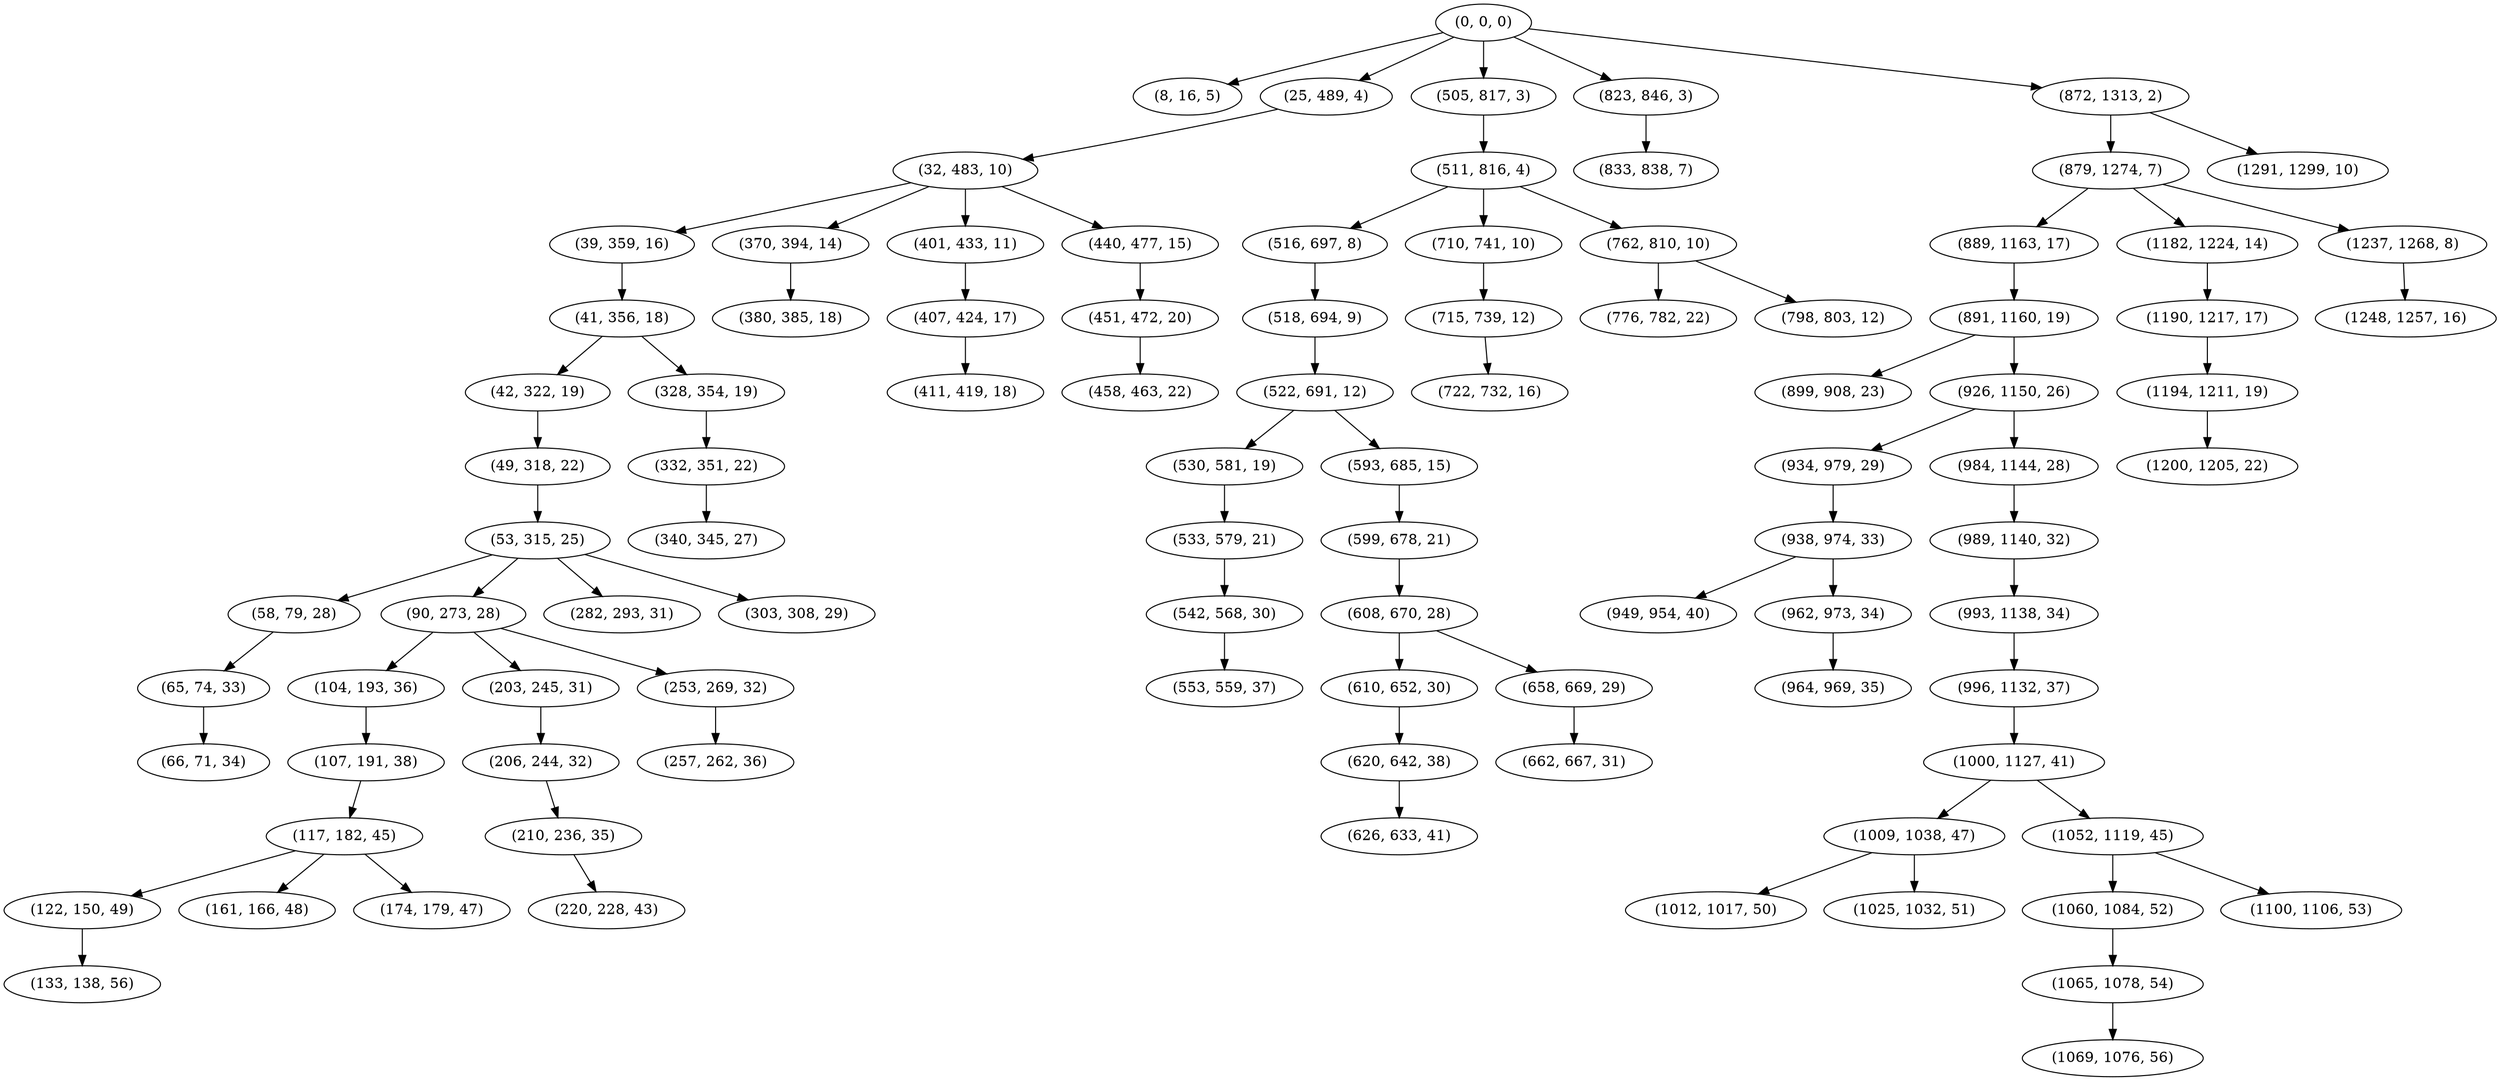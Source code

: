 digraph tree {
    "(0, 0, 0)";
    "(8, 16, 5)";
    "(25, 489, 4)";
    "(32, 483, 10)";
    "(39, 359, 16)";
    "(41, 356, 18)";
    "(42, 322, 19)";
    "(49, 318, 22)";
    "(53, 315, 25)";
    "(58, 79, 28)";
    "(65, 74, 33)";
    "(66, 71, 34)";
    "(90, 273, 28)";
    "(104, 193, 36)";
    "(107, 191, 38)";
    "(117, 182, 45)";
    "(122, 150, 49)";
    "(133, 138, 56)";
    "(161, 166, 48)";
    "(174, 179, 47)";
    "(203, 245, 31)";
    "(206, 244, 32)";
    "(210, 236, 35)";
    "(220, 228, 43)";
    "(253, 269, 32)";
    "(257, 262, 36)";
    "(282, 293, 31)";
    "(303, 308, 29)";
    "(328, 354, 19)";
    "(332, 351, 22)";
    "(340, 345, 27)";
    "(370, 394, 14)";
    "(380, 385, 18)";
    "(401, 433, 11)";
    "(407, 424, 17)";
    "(411, 419, 18)";
    "(440, 477, 15)";
    "(451, 472, 20)";
    "(458, 463, 22)";
    "(505, 817, 3)";
    "(511, 816, 4)";
    "(516, 697, 8)";
    "(518, 694, 9)";
    "(522, 691, 12)";
    "(530, 581, 19)";
    "(533, 579, 21)";
    "(542, 568, 30)";
    "(553, 559, 37)";
    "(593, 685, 15)";
    "(599, 678, 21)";
    "(608, 670, 28)";
    "(610, 652, 30)";
    "(620, 642, 38)";
    "(626, 633, 41)";
    "(658, 669, 29)";
    "(662, 667, 31)";
    "(710, 741, 10)";
    "(715, 739, 12)";
    "(722, 732, 16)";
    "(762, 810, 10)";
    "(776, 782, 22)";
    "(798, 803, 12)";
    "(823, 846, 3)";
    "(833, 838, 7)";
    "(872, 1313, 2)";
    "(879, 1274, 7)";
    "(889, 1163, 17)";
    "(891, 1160, 19)";
    "(899, 908, 23)";
    "(926, 1150, 26)";
    "(934, 979, 29)";
    "(938, 974, 33)";
    "(949, 954, 40)";
    "(962, 973, 34)";
    "(964, 969, 35)";
    "(984, 1144, 28)";
    "(989, 1140, 32)";
    "(993, 1138, 34)";
    "(996, 1132, 37)";
    "(1000, 1127, 41)";
    "(1009, 1038, 47)";
    "(1012, 1017, 50)";
    "(1025, 1032, 51)";
    "(1052, 1119, 45)";
    "(1060, 1084, 52)";
    "(1065, 1078, 54)";
    "(1069, 1076, 56)";
    "(1100, 1106, 53)";
    "(1182, 1224, 14)";
    "(1190, 1217, 17)";
    "(1194, 1211, 19)";
    "(1200, 1205, 22)";
    "(1237, 1268, 8)";
    "(1248, 1257, 16)";
    "(1291, 1299, 10)";
    "(0, 0, 0)" -> "(8, 16, 5)";
    "(0, 0, 0)" -> "(25, 489, 4)";
    "(0, 0, 0)" -> "(505, 817, 3)";
    "(0, 0, 0)" -> "(823, 846, 3)";
    "(0, 0, 0)" -> "(872, 1313, 2)";
    "(25, 489, 4)" -> "(32, 483, 10)";
    "(32, 483, 10)" -> "(39, 359, 16)";
    "(32, 483, 10)" -> "(370, 394, 14)";
    "(32, 483, 10)" -> "(401, 433, 11)";
    "(32, 483, 10)" -> "(440, 477, 15)";
    "(39, 359, 16)" -> "(41, 356, 18)";
    "(41, 356, 18)" -> "(42, 322, 19)";
    "(41, 356, 18)" -> "(328, 354, 19)";
    "(42, 322, 19)" -> "(49, 318, 22)";
    "(49, 318, 22)" -> "(53, 315, 25)";
    "(53, 315, 25)" -> "(58, 79, 28)";
    "(53, 315, 25)" -> "(90, 273, 28)";
    "(53, 315, 25)" -> "(282, 293, 31)";
    "(53, 315, 25)" -> "(303, 308, 29)";
    "(58, 79, 28)" -> "(65, 74, 33)";
    "(65, 74, 33)" -> "(66, 71, 34)";
    "(90, 273, 28)" -> "(104, 193, 36)";
    "(90, 273, 28)" -> "(203, 245, 31)";
    "(90, 273, 28)" -> "(253, 269, 32)";
    "(104, 193, 36)" -> "(107, 191, 38)";
    "(107, 191, 38)" -> "(117, 182, 45)";
    "(117, 182, 45)" -> "(122, 150, 49)";
    "(117, 182, 45)" -> "(161, 166, 48)";
    "(117, 182, 45)" -> "(174, 179, 47)";
    "(122, 150, 49)" -> "(133, 138, 56)";
    "(203, 245, 31)" -> "(206, 244, 32)";
    "(206, 244, 32)" -> "(210, 236, 35)";
    "(210, 236, 35)" -> "(220, 228, 43)";
    "(253, 269, 32)" -> "(257, 262, 36)";
    "(328, 354, 19)" -> "(332, 351, 22)";
    "(332, 351, 22)" -> "(340, 345, 27)";
    "(370, 394, 14)" -> "(380, 385, 18)";
    "(401, 433, 11)" -> "(407, 424, 17)";
    "(407, 424, 17)" -> "(411, 419, 18)";
    "(440, 477, 15)" -> "(451, 472, 20)";
    "(451, 472, 20)" -> "(458, 463, 22)";
    "(505, 817, 3)" -> "(511, 816, 4)";
    "(511, 816, 4)" -> "(516, 697, 8)";
    "(511, 816, 4)" -> "(710, 741, 10)";
    "(511, 816, 4)" -> "(762, 810, 10)";
    "(516, 697, 8)" -> "(518, 694, 9)";
    "(518, 694, 9)" -> "(522, 691, 12)";
    "(522, 691, 12)" -> "(530, 581, 19)";
    "(522, 691, 12)" -> "(593, 685, 15)";
    "(530, 581, 19)" -> "(533, 579, 21)";
    "(533, 579, 21)" -> "(542, 568, 30)";
    "(542, 568, 30)" -> "(553, 559, 37)";
    "(593, 685, 15)" -> "(599, 678, 21)";
    "(599, 678, 21)" -> "(608, 670, 28)";
    "(608, 670, 28)" -> "(610, 652, 30)";
    "(608, 670, 28)" -> "(658, 669, 29)";
    "(610, 652, 30)" -> "(620, 642, 38)";
    "(620, 642, 38)" -> "(626, 633, 41)";
    "(658, 669, 29)" -> "(662, 667, 31)";
    "(710, 741, 10)" -> "(715, 739, 12)";
    "(715, 739, 12)" -> "(722, 732, 16)";
    "(762, 810, 10)" -> "(776, 782, 22)";
    "(762, 810, 10)" -> "(798, 803, 12)";
    "(823, 846, 3)" -> "(833, 838, 7)";
    "(872, 1313, 2)" -> "(879, 1274, 7)";
    "(872, 1313, 2)" -> "(1291, 1299, 10)";
    "(879, 1274, 7)" -> "(889, 1163, 17)";
    "(879, 1274, 7)" -> "(1182, 1224, 14)";
    "(879, 1274, 7)" -> "(1237, 1268, 8)";
    "(889, 1163, 17)" -> "(891, 1160, 19)";
    "(891, 1160, 19)" -> "(899, 908, 23)";
    "(891, 1160, 19)" -> "(926, 1150, 26)";
    "(926, 1150, 26)" -> "(934, 979, 29)";
    "(926, 1150, 26)" -> "(984, 1144, 28)";
    "(934, 979, 29)" -> "(938, 974, 33)";
    "(938, 974, 33)" -> "(949, 954, 40)";
    "(938, 974, 33)" -> "(962, 973, 34)";
    "(962, 973, 34)" -> "(964, 969, 35)";
    "(984, 1144, 28)" -> "(989, 1140, 32)";
    "(989, 1140, 32)" -> "(993, 1138, 34)";
    "(993, 1138, 34)" -> "(996, 1132, 37)";
    "(996, 1132, 37)" -> "(1000, 1127, 41)";
    "(1000, 1127, 41)" -> "(1009, 1038, 47)";
    "(1000, 1127, 41)" -> "(1052, 1119, 45)";
    "(1009, 1038, 47)" -> "(1012, 1017, 50)";
    "(1009, 1038, 47)" -> "(1025, 1032, 51)";
    "(1052, 1119, 45)" -> "(1060, 1084, 52)";
    "(1052, 1119, 45)" -> "(1100, 1106, 53)";
    "(1060, 1084, 52)" -> "(1065, 1078, 54)";
    "(1065, 1078, 54)" -> "(1069, 1076, 56)";
    "(1182, 1224, 14)" -> "(1190, 1217, 17)";
    "(1190, 1217, 17)" -> "(1194, 1211, 19)";
    "(1194, 1211, 19)" -> "(1200, 1205, 22)";
    "(1237, 1268, 8)" -> "(1248, 1257, 16)";
}
